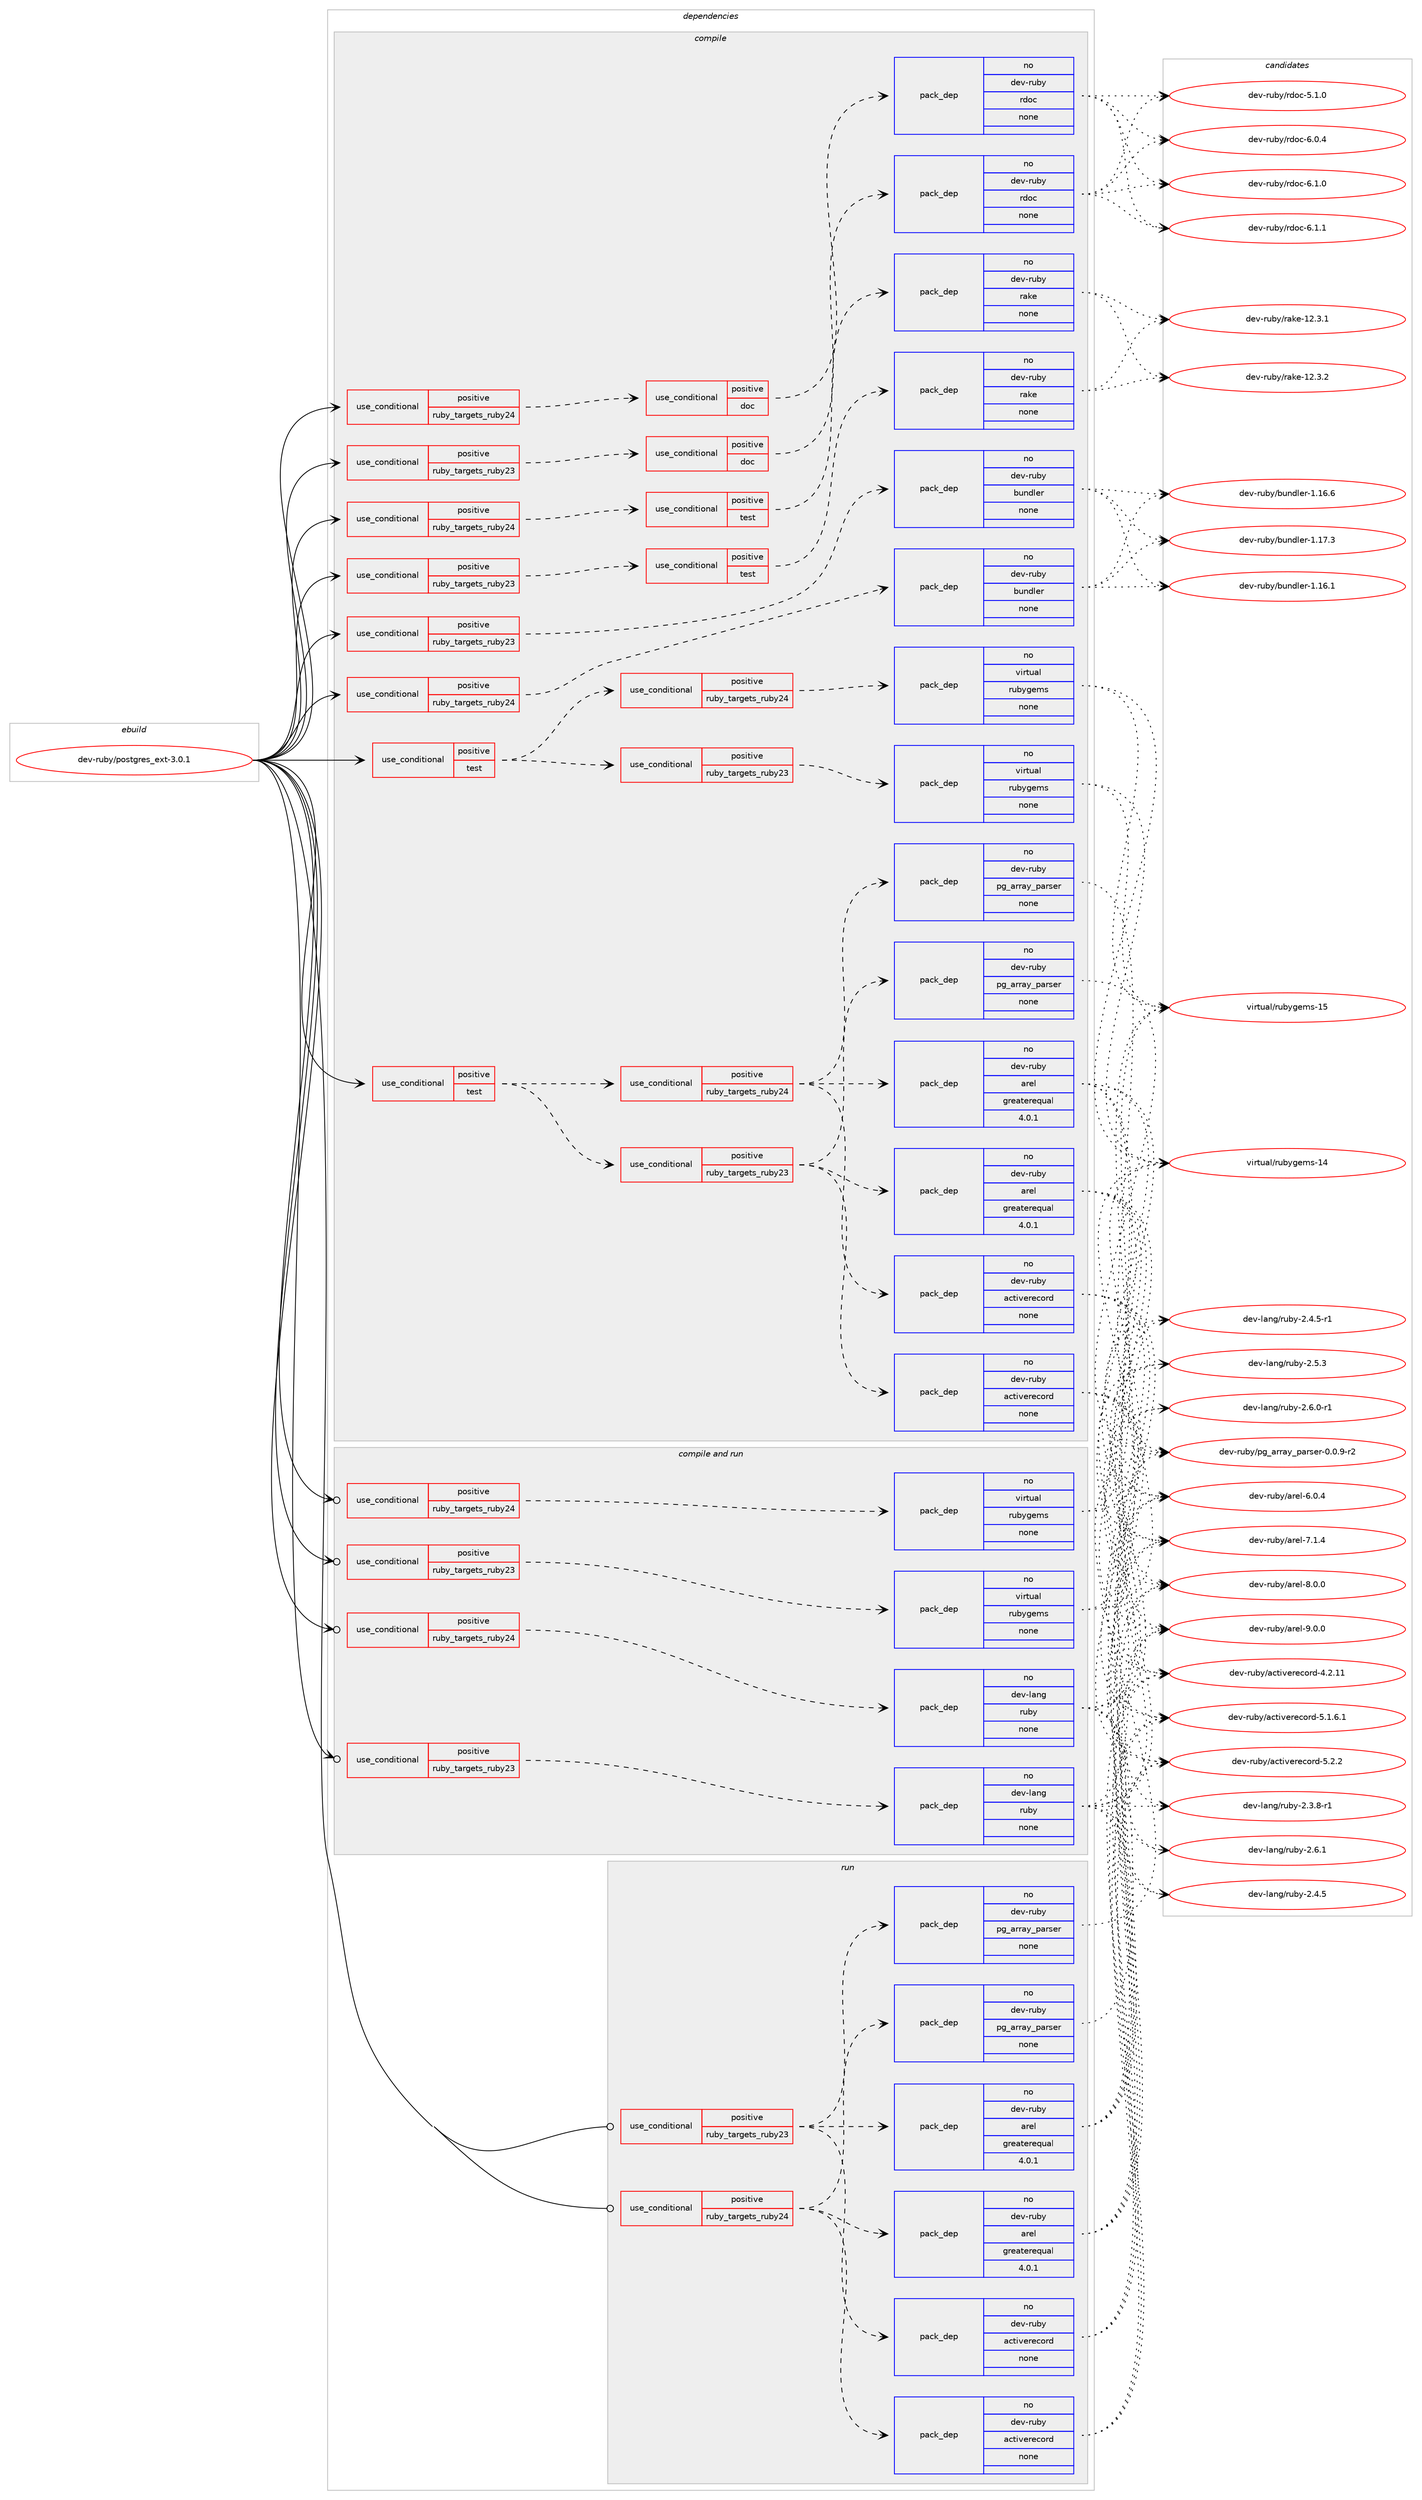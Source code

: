 digraph prolog {

# *************
# Graph options
# *************

newrank=true;
concentrate=true;
compound=true;
graph [rankdir=LR,fontname=Helvetica,fontsize=10,ranksep=1.5];#, ranksep=2.5, nodesep=0.2];
edge  [arrowhead=vee];
node  [fontname=Helvetica,fontsize=10];

# **********
# The ebuild
# **********

subgraph cluster_leftcol {
color=gray;
rank=same;
label=<<i>ebuild</i>>;
id [label="dev-ruby/postgres_ext-3.0.1", color=red, width=4, href="../dev-ruby/postgres_ext-3.0.1.svg"];
}

# ****************
# The dependencies
# ****************

subgraph cluster_midcol {
color=gray;
label=<<i>dependencies</i>>;
subgraph cluster_compile {
fillcolor="#eeeeee";
style=filled;
label=<<i>compile</i>>;
subgraph cond409620 {
dependency1511930 [label=<<TABLE BORDER="0" CELLBORDER="1" CELLSPACING="0" CELLPADDING="4"><TR><TD ROWSPAN="3" CELLPADDING="10">use_conditional</TD></TR><TR><TD>positive</TD></TR><TR><TD>ruby_targets_ruby23</TD></TR></TABLE>>, shape=none, color=red];
subgraph cond409621 {
dependency1511931 [label=<<TABLE BORDER="0" CELLBORDER="1" CELLSPACING="0" CELLPADDING="4"><TR><TD ROWSPAN="3" CELLPADDING="10">use_conditional</TD></TR><TR><TD>positive</TD></TR><TR><TD>doc</TD></TR></TABLE>>, shape=none, color=red];
subgraph pack1078804 {
dependency1511932 [label=<<TABLE BORDER="0" CELLBORDER="1" CELLSPACING="0" CELLPADDING="4" WIDTH="220"><TR><TD ROWSPAN="6" CELLPADDING="30">pack_dep</TD></TR><TR><TD WIDTH="110">no</TD></TR><TR><TD>dev-ruby</TD></TR><TR><TD>rdoc</TD></TR><TR><TD>none</TD></TR><TR><TD></TD></TR></TABLE>>, shape=none, color=blue];
}
dependency1511931:e -> dependency1511932:w [weight=20,style="dashed",arrowhead="vee"];
}
dependency1511930:e -> dependency1511931:w [weight=20,style="dashed",arrowhead="vee"];
}
id:e -> dependency1511930:w [weight=20,style="solid",arrowhead="vee"];
subgraph cond409622 {
dependency1511933 [label=<<TABLE BORDER="0" CELLBORDER="1" CELLSPACING="0" CELLPADDING="4"><TR><TD ROWSPAN="3" CELLPADDING="10">use_conditional</TD></TR><TR><TD>positive</TD></TR><TR><TD>ruby_targets_ruby23</TD></TR></TABLE>>, shape=none, color=red];
subgraph cond409623 {
dependency1511934 [label=<<TABLE BORDER="0" CELLBORDER="1" CELLSPACING="0" CELLPADDING="4"><TR><TD ROWSPAN="3" CELLPADDING="10">use_conditional</TD></TR><TR><TD>positive</TD></TR><TR><TD>test</TD></TR></TABLE>>, shape=none, color=red];
subgraph pack1078805 {
dependency1511935 [label=<<TABLE BORDER="0" CELLBORDER="1" CELLSPACING="0" CELLPADDING="4" WIDTH="220"><TR><TD ROWSPAN="6" CELLPADDING="30">pack_dep</TD></TR><TR><TD WIDTH="110">no</TD></TR><TR><TD>dev-ruby</TD></TR><TR><TD>rake</TD></TR><TR><TD>none</TD></TR><TR><TD></TD></TR></TABLE>>, shape=none, color=blue];
}
dependency1511934:e -> dependency1511935:w [weight=20,style="dashed",arrowhead="vee"];
}
dependency1511933:e -> dependency1511934:w [weight=20,style="dashed",arrowhead="vee"];
}
id:e -> dependency1511933:w [weight=20,style="solid",arrowhead="vee"];
subgraph cond409624 {
dependency1511936 [label=<<TABLE BORDER="0" CELLBORDER="1" CELLSPACING="0" CELLPADDING="4"><TR><TD ROWSPAN="3" CELLPADDING="10">use_conditional</TD></TR><TR><TD>positive</TD></TR><TR><TD>ruby_targets_ruby23</TD></TR></TABLE>>, shape=none, color=red];
subgraph pack1078806 {
dependency1511937 [label=<<TABLE BORDER="0" CELLBORDER="1" CELLSPACING="0" CELLPADDING="4" WIDTH="220"><TR><TD ROWSPAN="6" CELLPADDING="30">pack_dep</TD></TR><TR><TD WIDTH="110">no</TD></TR><TR><TD>dev-ruby</TD></TR><TR><TD>bundler</TD></TR><TR><TD>none</TD></TR><TR><TD></TD></TR></TABLE>>, shape=none, color=blue];
}
dependency1511936:e -> dependency1511937:w [weight=20,style="dashed",arrowhead="vee"];
}
id:e -> dependency1511936:w [weight=20,style="solid",arrowhead="vee"];
subgraph cond409625 {
dependency1511938 [label=<<TABLE BORDER="0" CELLBORDER="1" CELLSPACING="0" CELLPADDING="4"><TR><TD ROWSPAN="3" CELLPADDING="10">use_conditional</TD></TR><TR><TD>positive</TD></TR><TR><TD>ruby_targets_ruby24</TD></TR></TABLE>>, shape=none, color=red];
subgraph cond409626 {
dependency1511939 [label=<<TABLE BORDER="0" CELLBORDER="1" CELLSPACING="0" CELLPADDING="4"><TR><TD ROWSPAN="3" CELLPADDING="10">use_conditional</TD></TR><TR><TD>positive</TD></TR><TR><TD>doc</TD></TR></TABLE>>, shape=none, color=red];
subgraph pack1078807 {
dependency1511940 [label=<<TABLE BORDER="0" CELLBORDER="1" CELLSPACING="0" CELLPADDING="4" WIDTH="220"><TR><TD ROWSPAN="6" CELLPADDING="30">pack_dep</TD></TR><TR><TD WIDTH="110">no</TD></TR><TR><TD>dev-ruby</TD></TR><TR><TD>rdoc</TD></TR><TR><TD>none</TD></TR><TR><TD></TD></TR></TABLE>>, shape=none, color=blue];
}
dependency1511939:e -> dependency1511940:w [weight=20,style="dashed",arrowhead="vee"];
}
dependency1511938:e -> dependency1511939:w [weight=20,style="dashed",arrowhead="vee"];
}
id:e -> dependency1511938:w [weight=20,style="solid",arrowhead="vee"];
subgraph cond409627 {
dependency1511941 [label=<<TABLE BORDER="0" CELLBORDER="1" CELLSPACING="0" CELLPADDING="4"><TR><TD ROWSPAN="3" CELLPADDING="10">use_conditional</TD></TR><TR><TD>positive</TD></TR><TR><TD>ruby_targets_ruby24</TD></TR></TABLE>>, shape=none, color=red];
subgraph cond409628 {
dependency1511942 [label=<<TABLE BORDER="0" CELLBORDER="1" CELLSPACING="0" CELLPADDING="4"><TR><TD ROWSPAN="3" CELLPADDING="10">use_conditional</TD></TR><TR><TD>positive</TD></TR><TR><TD>test</TD></TR></TABLE>>, shape=none, color=red];
subgraph pack1078808 {
dependency1511943 [label=<<TABLE BORDER="0" CELLBORDER="1" CELLSPACING="0" CELLPADDING="4" WIDTH="220"><TR><TD ROWSPAN="6" CELLPADDING="30">pack_dep</TD></TR><TR><TD WIDTH="110">no</TD></TR><TR><TD>dev-ruby</TD></TR><TR><TD>rake</TD></TR><TR><TD>none</TD></TR><TR><TD></TD></TR></TABLE>>, shape=none, color=blue];
}
dependency1511942:e -> dependency1511943:w [weight=20,style="dashed",arrowhead="vee"];
}
dependency1511941:e -> dependency1511942:w [weight=20,style="dashed",arrowhead="vee"];
}
id:e -> dependency1511941:w [weight=20,style="solid",arrowhead="vee"];
subgraph cond409629 {
dependency1511944 [label=<<TABLE BORDER="0" CELLBORDER="1" CELLSPACING="0" CELLPADDING="4"><TR><TD ROWSPAN="3" CELLPADDING="10">use_conditional</TD></TR><TR><TD>positive</TD></TR><TR><TD>ruby_targets_ruby24</TD></TR></TABLE>>, shape=none, color=red];
subgraph pack1078809 {
dependency1511945 [label=<<TABLE BORDER="0" CELLBORDER="1" CELLSPACING="0" CELLPADDING="4" WIDTH="220"><TR><TD ROWSPAN="6" CELLPADDING="30">pack_dep</TD></TR><TR><TD WIDTH="110">no</TD></TR><TR><TD>dev-ruby</TD></TR><TR><TD>bundler</TD></TR><TR><TD>none</TD></TR><TR><TD></TD></TR></TABLE>>, shape=none, color=blue];
}
dependency1511944:e -> dependency1511945:w [weight=20,style="dashed",arrowhead="vee"];
}
id:e -> dependency1511944:w [weight=20,style="solid",arrowhead="vee"];
subgraph cond409630 {
dependency1511946 [label=<<TABLE BORDER="0" CELLBORDER="1" CELLSPACING="0" CELLPADDING="4"><TR><TD ROWSPAN="3" CELLPADDING="10">use_conditional</TD></TR><TR><TD>positive</TD></TR><TR><TD>test</TD></TR></TABLE>>, shape=none, color=red];
subgraph cond409631 {
dependency1511947 [label=<<TABLE BORDER="0" CELLBORDER="1" CELLSPACING="0" CELLPADDING="4"><TR><TD ROWSPAN="3" CELLPADDING="10">use_conditional</TD></TR><TR><TD>positive</TD></TR><TR><TD>ruby_targets_ruby23</TD></TR></TABLE>>, shape=none, color=red];
subgraph pack1078810 {
dependency1511948 [label=<<TABLE BORDER="0" CELLBORDER="1" CELLSPACING="0" CELLPADDING="4" WIDTH="220"><TR><TD ROWSPAN="6" CELLPADDING="30">pack_dep</TD></TR><TR><TD WIDTH="110">no</TD></TR><TR><TD>dev-ruby</TD></TR><TR><TD>activerecord</TD></TR><TR><TD>none</TD></TR><TR><TD></TD></TR></TABLE>>, shape=none, color=blue];
}
dependency1511947:e -> dependency1511948:w [weight=20,style="dashed",arrowhead="vee"];
subgraph pack1078811 {
dependency1511949 [label=<<TABLE BORDER="0" CELLBORDER="1" CELLSPACING="0" CELLPADDING="4" WIDTH="220"><TR><TD ROWSPAN="6" CELLPADDING="30">pack_dep</TD></TR><TR><TD WIDTH="110">no</TD></TR><TR><TD>dev-ruby</TD></TR><TR><TD>arel</TD></TR><TR><TD>greaterequal</TD></TR><TR><TD>4.0.1</TD></TR></TABLE>>, shape=none, color=blue];
}
dependency1511947:e -> dependency1511949:w [weight=20,style="dashed",arrowhead="vee"];
subgraph pack1078812 {
dependency1511950 [label=<<TABLE BORDER="0" CELLBORDER="1" CELLSPACING="0" CELLPADDING="4" WIDTH="220"><TR><TD ROWSPAN="6" CELLPADDING="30">pack_dep</TD></TR><TR><TD WIDTH="110">no</TD></TR><TR><TD>dev-ruby</TD></TR><TR><TD>pg_array_parser</TD></TR><TR><TD>none</TD></TR><TR><TD></TD></TR></TABLE>>, shape=none, color=blue];
}
dependency1511947:e -> dependency1511950:w [weight=20,style="dashed",arrowhead="vee"];
}
dependency1511946:e -> dependency1511947:w [weight=20,style="dashed",arrowhead="vee"];
subgraph cond409632 {
dependency1511951 [label=<<TABLE BORDER="0" CELLBORDER="1" CELLSPACING="0" CELLPADDING="4"><TR><TD ROWSPAN="3" CELLPADDING="10">use_conditional</TD></TR><TR><TD>positive</TD></TR><TR><TD>ruby_targets_ruby24</TD></TR></TABLE>>, shape=none, color=red];
subgraph pack1078813 {
dependency1511952 [label=<<TABLE BORDER="0" CELLBORDER="1" CELLSPACING="0" CELLPADDING="4" WIDTH="220"><TR><TD ROWSPAN="6" CELLPADDING="30">pack_dep</TD></TR><TR><TD WIDTH="110">no</TD></TR><TR><TD>dev-ruby</TD></TR><TR><TD>activerecord</TD></TR><TR><TD>none</TD></TR><TR><TD></TD></TR></TABLE>>, shape=none, color=blue];
}
dependency1511951:e -> dependency1511952:w [weight=20,style="dashed",arrowhead="vee"];
subgraph pack1078814 {
dependency1511953 [label=<<TABLE BORDER="0" CELLBORDER="1" CELLSPACING="0" CELLPADDING="4" WIDTH="220"><TR><TD ROWSPAN="6" CELLPADDING="30">pack_dep</TD></TR><TR><TD WIDTH="110">no</TD></TR><TR><TD>dev-ruby</TD></TR><TR><TD>arel</TD></TR><TR><TD>greaterequal</TD></TR><TR><TD>4.0.1</TD></TR></TABLE>>, shape=none, color=blue];
}
dependency1511951:e -> dependency1511953:w [weight=20,style="dashed",arrowhead="vee"];
subgraph pack1078815 {
dependency1511954 [label=<<TABLE BORDER="0" CELLBORDER="1" CELLSPACING="0" CELLPADDING="4" WIDTH="220"><TR><TD ROWSPAN="6" CELLPADDING="30">pack_dep</TD></TR><TR><TD WIDTH="110">no</TD></TR><TR><TD>dev-ruby</TD></TR><TR><TD>pg_array_parser</TD></TR><TR><TD>none</TD></TR><TR><TD></TD></TR></TABLE>>, shape=none, color=blue];
}
dependency1511951:e -> dependency1511954:w [weight=20,style="dashed",arrowhead="vee"];
}
dependency1511946:e -> dependency1511951:w [weight=20,style="dashed",arrowhead="vee"];
}
id:e -> dependency1511946:w [weight=20,style="solid",arrowhead="vee"];
subgraph cond409633 {
dependency1511955 [label=<<TABLE BORDER="0" CELLBORDER="1" CELLSPACING="0" CELLPADDING="4"><TR><TD ROWSPAN="3" CELLPADDING="10">use_conditional</TD></TR><TR><TD>positive</TD></TR><TR><TD>test</TD></TR></TABLE>>, shape=none, color=red];
subgraph cond409634 {
dependency1511956 [label=<<TABLE BORDER="0" CELLBORDER="1" CELLSPACING="0" CELLPADDING="4"><TR><TD ROWSPAN="3" CELLPADDING="10">use_conditional</TD></TR><TR><TD>positive</TD></TR><TR><TD>ruby_targets_ruby23</TD></TR></TABLE>>, shape=none, color=red];
subgraph pack1078816 {
dependency1511957 [label=<<TABLE BORDER="0" CELLBORDER="1" CELLSPACING="0" CELLPADDING="4" WIDTH="220"><TR><TD ROWSPAN="6" CELLPADDING="30">pack_dep</TD></TR><TR><TD WIDTH="110">no</TD></TR><TR><TD>virtual</TD></TR><TR><TD>rubygems</TD></TR><TR><TD>none</TD></TR><TR><TD></TD></TR></TABLE>>, shape=none, color=blue];
}
dependency1511956:e -> dependency1511957:w [weight=20,style="dashed",arrowhead="vee"];
}
dependency1511955:e -> dependency1511956:w [weight=20,style="dashed",arrowhead="vee"];
subgraph cond409635 {
dependency1511958 [label=<<TABLE BORDER="0" CELLBORDER="1" CELLSPACING="0" CELLPADDING="4"><TR><TD ROWSPAN="3" CELLPADDING="10">use_conditional</TD></TR><TR><TD>positive</TD></TR><TR><TD>ruby_targets_ruby24</TD></TR></TABLE>>, shape=none, color=red];
subgraph pack1078817 {
dependency1511959 [label=<<TABLE BORDER="0" CELLBORDER="1" CELLSPACING="0" CELLPADDING="4" WIDTH="220"><TR><TD ROWSPAN="6" CELLPADDING="30">pack_dep</TD></TR><TR><TD WIDTH="110">no</TD></TR><TR><TD>virtual</TD></TR><TR><TD>rubygems</TD></TR><TR><TD>none</TD></TR><TR><TD></TD></TR></TABLE>>, shape=none, color=blue];
}
dependency1511958:e -> dependency1511959:w [weight=20,style="dashed",arrowhead="vee"];
}
dependency1511955:e -> dependency1511958:w [weight=20,style="dashed",arrowhead="vee"];
}
id:e -> dependency1511955:w [weight=20,style="solid",arrowhead="vee"];
}
subgraph cluster_compileandrun {
fillcolor="#eeeeee";
style=filled;
label=<<i>compile and run</i>>;
subgraph cond409636 {
dependency1511960 [label=<<TABLE BORDER="0" CELLBORDER="1" CELLSPACING="0" CELLPADDING="4"><TR><TD ROWSPAN="3" CELLPADDING="10">use_conditional</TD></TR><TR><TD>positive</TD></TR><TR><TD>ruby_targets_ruby23</TD></TR></TABLE>>, shape=none, color=red];
subgraph pack1078818 {
dependency1511961 [label=<<TABLE BORDER="0" CELLBORDER="1" CELLSPACING="0" CELLPADDING="4" WIDTH="220"><TR><TD ROWSPAN="6" CELLPADDING="30">pack_dep</TD></TR><TR><TD WIDTH="110">no</TD></TR><TR><TD>dev-lang</TD></TR><TR><TD>ruby</TD></TR><TR><TD>none</TD></TR><TR><TD></TD></TR></TABLE>>, shape=none, color=blue];
}
dependency1511960:e -> dependency1511961:w [weight=20,style="dashed",arrowhead="vee"];
}
id:e -> dependency1511960:w [weight=20,style="solid",arrowhead="odotvee"];
subgraph cond409637 {
dependency1511962 [label=<<TABLE BORDER="0" CELLBORDER="1" CELLSPACING="0" CELLPADDING="4"><TR><TD ROWSPAN="3" CELLPADDING="10">use_conditional</TD></TR><TR><TD>positive</TD></TR><TR><TD>ruby_targets_ruby23</TD></TR></TABLE>>, shape=none, color=red];
subgraph pack1078819 {
dependency1511963 [label=<<TABLE BORDER="0" CELLBORDER="1" CELLSPACING="0" CELLPADDING="4" WIDTH="220"><TR><TD ROWSPAN="6" CELLPADDING="30">pack_dep</TD></TR><TR><TD WIDTH="110">no</TD></TR><TR><TD>virtual</TD></TR><TR><TD>rubygems</TD></TR><TR><TD>none</TD></TR><TR><TD></TD></TR></TABLE>>, shape=none, color=blue];
}
dependency1511962:e -> dependency1511963:w [weight=20,style="dashed",arrowhead="vee"];
}
id:e -> dependency1511962:w [weight=20,style="solid",arrowhead="odotvee"];
subgraph cond409638 {
dependency1511964 [label=<<TABLE BORDER="0" CELLBORDER="1" CELLSPACING="0" CELLPADDING="4"><TR><TD ROWSPAN="3" CELLPADDING="10">use_conditional</TD></TR><TR><TD>positive</TD></TR><TR><TD>ruby_targets_ruby24</TD></TR></TABLE>>, shape=none, color=red];
subgraph pack1078820 {
dependency1511965 [label=<<TABLE BORDER="0" CELLBORDER="1" CELLSPACING="0" CELLPADDING="4" WIDTH="220"><TR><TD ROWSPAN="6" CELLPADDING="30">pack_dep</TD></TR><TR><TD WIDTH="110">no</TD></TR><TR><TD>dev-lang</TD></TR><TR><TD>ruby</TD></TR><TR><TD>none</TD></TR><TR><TD></TD></TR></TABLE>>, shape=none, color=blue];
}
dependency1511964:e -> dependency1511965:w [weight=20,style="dashed",arrowhead="vee"];
}
id:e -> dependency1511964:w [weight=20,style="solid",arrowhead="odotvee"];
subgraph cond409639 {
dependency1511966 [label=<<TABLE BORDER="0" CELLBORDER="1" CELLSPACING="0" CELLPADDING="4"><TR><TD ROWSPAN="3" CELLPADDING="10">use_conditional</TD></TR><TR><TD>positive</TD></TR><TR><TD>ruby_targets_ruby24</TD></TR></TABLE>>, shape=none, color=red];
subgraph pack1078821 {
dependency1511967 [label=<<TABLE BORDER="0" CELLBORDER="1" CELLSPACING="0" CELLPADDING="4" WIDTH="220"><TR><TD ROWSPAN="6" CELLPADDING="30">pack_dep</TD></TR><TR><TD WIDTH="110">no</TD></TR><TR><TD>virtual</TD></TR><TR><TD>rubygems</TD></TR><TR><TD>none</TD></TR><TR><TD></TD></TR></TABLE>>, shape=none, color=blue];
}
dependency1511966:e -> dependency1511967:w [weight=20,style="dashed",arrowhead="vee"];
}
id:e -> dependency1511966:w [weight=20,style="solid",arrowhead="odotvee"];
}
subgraph cluster_run {
fillcolor="#eeeeee";
style=filled;
label=<<i>run</i>>;
subgraph cond409640 {
dependency1511968 [label=<<TABLE BORDER="0" CELLBORDER="1" CELLSPACING="0" CELLPADDING="4"><TR><TD ROWSPAN="3" CELLPADDING="10">use_conditional</TD></TR><TR><TD>positive</TD></TR><TR><TD>ruby_targets_ruby23</TD></TR></TABLE>>, shape=none, color=red];
subgraph pack1078822 {
dependency1511969 [label=<<TABLE BORDER="0" CELLBORDER="1" CELLSPACING="0" CELLPADDING="4" WIDTH="220"><TR><TD ROWSPAN="6" CELLPADDING="30">pack_dep</TD></TR><TR><TD WIDTH="110">no</TD></TR><TR><TD>dev-ruby</TD></TR><TR><TD>activerecord</TD></TR><TR><TD>none</TD></TR><TR><TD></TD></TR></TABLE>>, shape=none, color=blue];
}
dependency1511968:e -> dependency1511969:w [weight=20,style="dashed",arrowhead="vee"];
subgraph pack1078823 {
dependency1511970 [label=<<TABLE BORDER="0" CELLBORDER="1" CELLSPACING="0" CELLPADDING="4" WIDTH="220"><TR><TD ROWSPAN="6" CELLPADDING="30">pack_dep</TD></TR><TR><TD WIDTH="110">no</TD></TR><TR><TD>dev-ruby</TD></TR><TR><TD>arel</TD></TR><TR><TD>greaterequal</TD></TR><TR><TD>4.0.1</TD></TR></TABLE>>, shape=none, color=blue];
}
dependency1511968:e -> dependency1511970:w [weight=20,style="dashed",arrowhead="vee"];
subgraph pack1078824 {
dependency1511971 [label=<<TABLE BORDER="0" CELLBORDER="1" CELLSPACING="0" CELLPADDING="4" WIDTH="220"><TR><TD ROWSPAN="6" CELLPADDING="30">pack_dep</TD></TR><TR><TD WIDTH="110">no</TD></TR><TR><TD>dev-ruby</TD></TR><TR><TD>pg_array_parser</TD></TR><TR><TD>none</TD></TR><TR><TD></TD></TR></TABLE>>, shape=none, color=blue];
}
dependency1511968:e -> dependency1511971:w [weight=20,style="dashed",arrowhead="vee"];
}
id:e -> dependency1511968:w [weight=20,style="solid",arrowhead="odot"];
subgraph cond409641 {
dependency1511972 [label=<<TABLE BORDER="0" CELLBORDER="1" CELLSPACING="0" CELLPADDING="4"><TR><TD ROWSPAN="3" CELLPADDING="10">use_conditional</TD></TR><TR><TD>positive</TD></TR><TR><TD>ruby_targets_ruby24</TD></TR></TABLE>>, shape=none, color=red];
subgraph pack1078825 {
dependency1511973 [label=<<TABLE BORDER="0" CELLBORDER="1" CELLSPACING="0" CELLPADDING="4" WIDTH="220"><TR><TD ROWSPAN="6" CELLPADDING="30">pack_dep</TD></TR><TR><TD WIDTH="110">no</TD></TR><TR><TD>dev-ruby</TD></TR><TR><TD>activerecord</TD></TR><TR><TD>none</TD></TR><TR><TD></TD></TR></TABLE>>, shape=none, color=blue];
}
dependency1511972:e -> dependency1511973:w [weight=20,style="dashed",arrowhead="vee"];
subgraph pack1078826 {
dependency1511974 [label=<<TABLE BORDER="0" CELLBORDER="1" CELLSPACING="0" CELLPADDING="4" WIDTH="220"><TR><TD ROWSPAN="6" CELLPADDING="30">pack_dep</TD></TR><TR><TD WIDTH="110">no</TD></TR><TR><TD>dev-ruby</TD></TR><TR><TD>arel</TD></TR><TR><TD>greaterequal</TD></TR><TR><TD>4.0.1</TD></TR></TABLE>>, shape=none, color=blue];
}
dependency1511972:e -> dependency1511974:w [weight=20,style="dashed",arrowhead="vee"];
subgraph pack1078827 {
dependency1511975 [label=<<TABLE BORDER="0" CELLBORDER="1" CELLSPACING="0" CELLPADDING="4" WIDTH="220"><TR><TD ROWSPAN="6" CELLPADDING="30">pack_dep</TD></TR><TR><TD WIDTH="110">no</TD></TR><TR><TD>dev-ruby</TD></TR><TR><TD>pg_array_parser</TD></TR><TR><TD>none</TD></TR><TR><TD></TD></TR></TABLE>>, shape=none, color=blue];
}
dependency1511972:e -> dependency1511975:w [weight=20,style="dashed",arrowhead="vee"];
}
id:e -> dependency1511972:w [weight=20,style="solid",arrowhead="odot"];
}
}

# **************
# The candidates
# **************

subgraph cluster_choices {
rank=same;
color=gray;
label=<<i>candidates</i>>;

subgraph choice1078804 {
color=black;
nodesep=1;
choice10010111845114117981214711410011199455346494648 [label="dev-ruby/rdoc-5.1.0", color=red, width=4,href="../dev-ruby/rdoc-5.1.0.svg"];
choice10010111845114117981214711410011199455446484652 [label="dev-ruby/rdoc-6.0.4", color=red, width=4,href="../dev-ruby/rdoc-6.0.4.svg"];
choice10010111845114117981214711410011199455446494648 [label="dev-ruby/rdoc-6.1.0", color=red, width=4,href="../dev-ruby/rdoc-6.1.0.svg"];
choice10010111845114117981214711410011199455446494649 [label="dev-ruby/rdoc-6.1.1", color=red, width=4,href="../dev-ruby/rdoc-6.1.1.svg"];
dependency1511932:e -> choice10010111845114117981214711410011199455346494648:w [style=dotted,weight="100"];
dependency1511932:e -> choice10010111845114117981214711410011199455446484652:w [style=dotted,weight="100"];
dependency1511932:e -> choice10010111845114117981214711410011199455446494648:w [style=dotted,weight="100"];
dependency1511932:e -> choice10010111845114117981214711410011199455446494649:w [style=dotted,weight="100"];
}
subgraph choice1078805 {
color=black;
nodesep=1;
choice1001011184511411798121471149710710145495046514649 [label="dev-ruby/rake-12.3.1", color=red, width=4,href="../dev-ruby/rake-12.3.1.svg"];
choice1001011184511411798121471149710710145495046514650 [label="dev-ruby/rake-12.3.2", color=red, width=4,href="../dev-ruby/rake-12.3.2.svg"];
dependency1511935:e -> choice1001011184511411798121471149710710145495046514649:w [style=dotted,weight="100"];
dependency1511935:e -> choice1001011184511411798121471149710710145495046514650:w [style=dotted,weight="100"];
}
subgraph choice1078806 {
color=black;
nodesep=1;
choice1001011184511411798121479811711010010810111445494649544649 [label="dev-ruby/bundler-1.16.1", color=red, width=4,href="../dev-ruby/bundler-1.16.1.svg"];
choice1001011184511411798121479811711010010810111445494649544654 [label="dev-ruby/bundler-1.16.6", color=red, width=4,href="../dev-ruby/bundler-1.16.6.svg"];
choice1001011184511411798121479811711010010810111445494649554651 [label="dev-ruby/bundler-1.17.3", color=red, width=4,href="../dev-ruby/bundler-1.17.3.svg"];
dependency1511937:e -> choice1001011184511411798121479811711010010810111445494649544649:w [style=dotted,weight="100"];
dependency1511937:e -> choice1001011184511411798121479811711010010810111445494649544654:w [style=dotted,weight="100"];
dependency1511937:e -> choice1001011184511411798121479811711010010810111445494649554651:w [style=dotted,weight="100"];
}
subgraph choice1078807 {
color=black;
nodesep=1;
choice10010111845114117981214711410011199455346494648 [label="dev-ruby/rdoc-5.1.0", color=red, width=4,href="../dev-ruby/rdoc-5.1.0.svg"];
choice10010111845114117981214711410011199455446484652 [label="dev-ruby/rdoc-6.0.4", color=red, width=4,href="../dev-ruby/rdoc-6.0.4.svg"];
choice10010111845114117981214711410011199455446494648 [label="dev-ruby/rdoc-6.1.0", color=red, width=4,href="../dev-ruby/rdoc-6.1.0.svg"];
choice10010111845114117981214711410011199455446494649 [label="dev-ruby/rdoc-6.1.1", color=red, width=4,href="../dev-ruby/rdoc-6.1.1.svg"];
dependency1511940:e -> choice10010111845114117981214711410011199455346494648:w [style=dotted,weight="100"];
dependency1511940:e -> choice10010111845114117981214711410011199455446484652:w [style=dotted,weight="100"];
dependency1511940:e -> choice10010111845114117981214711410011199455446494648:w [style=dotted,weight="100"];
dependency1511940:e -> choice10010111845114117981214711410011199455446494649:w [style=dotted,weight="100"];
}
subgraph choice1078808 {
color=black;
nodesep=1;
choice1001011184511411798121471149710710145495046514649 [label="dev-ruby/rake-12.3.1", color=red, width=4,href="../dev-ruby/rake-12.3.1.svg"];
choice1001011184511411798121471149710710145495046514650 [label="dev-ruby/rake-12.3.2", color=red, width=4,href="../dev-ruby/rake-12.3.2.svg"];
dependency1511943:e -> choice1001011184511411798121471149710710145495046514649:w [style=dotted,weight="100"];
dependency1511943:e -> choice1001011184511411798121471149710710145495046514650:w [style=dotted,weight="100"];
}
subgraph choice1078809 {
color=black;
nodesep=1;
choice1001011184511411798121479811711010010810111445494649544649 [label="dev-ruby/bundler-1.16.1", color=red, width=4,href="../dev-ruby/bundler-1.16.1.svg"];
choice1001011184511411798121479811711010010810111445494649544654 [label="dev-ruby/bundler-1.16.6", color=red, width=4,href="../dev-ruby/bundler-1.16.6.svg"];
choice1001011184511411798121479811711010010810111445494649554651 [label="dev-ruby/bundler-1.17.3", color=red, width=4,href="../dev-ruby/bundler-1.17.3.svg"];
dependency1511945:e -> choice1001011184511411798121479811711010010810111445494649544649:w [style=dotted,weight="100"];
dependency1511945:e -> choice1001011184511411798121479811711010010810111445494649544654:w [style=dotted,weight="100"];
dependency1511945:e -> choice1001011184511411798121479811711010010810111445494649554651:w [style=dotted,weight="100"];
}
subgraph choice1078810 {
color=black;
nodesep=1;
choice10010111845114117981214797991161051181011141019911111410045524650464949 [label="dev-ruby/activerecord-4.2.11", color=red, width=4,href="../dev-ruby/activerecord-4.2.11.svg"];
choice1001011184511411798121479799116105118101114101991111141004553464946544649 [label="dev-ruby/activerecord-5.1.6.1", color=red, width=4,href="../dev-ruby/activerecord-5.1.6.1.svg"];
choice100101118451141179812147979911610511810111410199111114100455346504650 [label="dev-ruby/activerecord-5.2.2", color=red, width=4,href="../dev-ruby/activerecord-5.2.2.svg"];
dependency1511948:e -> choice10010111845114117981214797991161051181011141019911111410045524650464949:w [style=dotted,weight="100"];
dependency1511948:e -> choice1001011184511411798121479799116105118101114101991111141004553464946544649:w [style=dotted,weight="100"];
dependency1511948:e -> choice100101118451141179812147979911610511810111410199111114100455346504650:w [style=dotted,weight="100"];
}
subgraph choice1078811 {
color=black;
nodesep=1;
choice10010111845114117981214797114101108455446484652 [label="dev-ruby/arel-6.0.4", color=red, width=4,href="../dev-ruby/arel-6.0.4.svg"];
choice10010111845114117981214797114101108455546494652 [label="dev-ruby/arel-7.1.4", color=red, width=4,href="../dev-ruby/arel-7.1.4.svg"];
choice10010111845114117981214797114101108455646484648 [label="dev-ruby/arel-8.0.0", color=red, width=4,href="../dev-ruby/arel-8.0.0.svg"];
choice10010111845114117981214797114101108455746484648 [label="dev-ruby/arel-9.0.0", color=red, width=4,href="../dev-ruby/arel-9.0.0.svg"];
dependency1511949:e -> choice10010111845114117981214797114101108455446484652:w [style=dotted,weight="100"];
dependency1511949:e -> choice10010111845114117981214797114101108455546494652:w [style=dotted,weight="100"];
dependency1511949:e -> choice10010111845114117981214797114101108455646484648:w [style=dotted,weight="100"];
dependency1511949:e -> choice10010111845114117981214797114101108455746484648:w [style=dotted,weight="100"];
}
subgraph choice1078812 {
color=black;
nodesep=1;
choice10010111845114117981214711210395971141149712195112971141151011144548464846574511450 [label="dev-ruby/pg_array_parser-0.0.9-r2", color=red, width=4,href="../dev-ruby/pg_array_parser-0.0.9-r2.svg"];
dependency1511950:e -> choice10010111845114117981214711210395971141149712195112971141151011144548464846574511450:w [style=dotted,weight="100"];
}
subgraph choice1078813 {
color=black;
nodesep=1;
choice10010111845114117981214797991161051181011141019911111410045524650464949 [label="dev-ruby/activerecord-4.2.11", color=red, width=4,href="../dev-ruby/activerecord-4.2.11.svg"];
choice1001011184511411798121479799116105118101114101991111141004553464946544649 [label="dev-ruby/activerecord-5.1.6.1", color=red, width=4,href="../dev-ruby/activerecord-5.1.6.1.svg"];
choice100101118451141179812147979911610511810111410199111114100455346504650 [label="dev-ruby/activerecord-5.2.2", color=red, width=4,href="../dev-ruby/activerecord-5.2.2.svg"];
dependency1511952:e -> choice10010111845114117981214797991161051181011141019911111410045524650464949:w [style=dotted,weight="100"];
dependency1511952:e -> choice1001011184511411798121479799116105118101114101991111141004553464946544649:w [style=dotted,weight="100"];
dependency1511952:e -> choice100101118451141179812147979911610511810111410199111114100455346504650:w [style=dotted,weight="100"];
}
subgraph choice1078814 {
color=black;
nodesep=1;
choice10010111845114117981214797114101108455446484652 [label="dev-ruby/arel-6.0.4", color=red, width=4,href="../dev-ruby/arel-6.0.4.svg"];
choice10010111845114117981214797114101108455546494652 [label="dev-ruby/arel-7.1.4", color=red, width=4,href="../dev-ruby/arel-7.1.4.svg"];
choice10010111845114117981214797114101108455646484648 [label="dev-ruby/arel-8.0.0", color=red, width=4,href="../dev-ruby/arel-8.0.0.svg"];
choice10010111845114117981214797114101108455746484648 [label="dev-ruby/arel-9.0.0", color=red, width=4,href="../dev-ruby/arel-9.0.0.svg"];
dependency1511953:e -> choice10010111845114117981214797114101108455446484652:w [style=dotted,weight="100"];
dependency1511953:e -> choice10010111845114117981214797114101108455546494652:w [style=dotted,weight="100"];
dependency1511953:e -> choice10010111845114117981214797114101108455646484648:w [style=dotted,weight="100"];
dependency1511953:e -> choice10010111845114117981214797114101108455746484648:w [style=dotted,weight="100"];
}
subgraph choice1078815 {
color=black;
nodesep=1;
choice10010111845114117981214711210395971141149712195112971141151011144548464846574511450 [label="dev-ruby/pg_array_parser-0.0.9-r2", color=red, width=4,href="../dev-ruby/pg_array_parser-0.0.9-r2.svg"];
dependency1511954:e -> choice10010111845114117981214711210395971141149712195112971141151011144548464846574511450:w [style=dotted,weight="100"];
}
subgraph choice1078816 {
color=black;
nodesep=1;
choice118105114116117971084711411798121103101109115454952 [label="virtual/rubygems-14", color=red, width=4,href="../virtual/rubygems-14.svg"];
choice118105114116117971084711411798121103101109115454953 [label="virtual/rubygems-15", color=red, width=4,href="../virtual/rubygems-15.svg"];
dependency1511957:e -> choice118105114116117971084711411798121103101109115454952:w [style=dotted,weight="100"];
dependency1511957:e -> choice118105114116117971084711411798121103101109115454953:w [style=dotted,weight="100"];
}
subgraph choice1078817 {
color=black;
nodesep=1;
choice118105114116117971084711411798121103101109115454952 [label="virtual/rubygems-14", color=red, width=4,href="../virtual/rubygems-14.svg"];
choice118105114116117971084711411798121103101109115454953 [label="virtual/rubygems-15", color=red, width=4,href="../virtual/rubygems-15.svg"];
dependency1511959:e -> choice118105114116117971084711411798121103101109115454952:w [style=dotted,weight="100"];
dependency1511959:e -> choice118105114116117971084711411798121103101109115454953:w [style=dotted,weight="100"];
}
subgraph choice1078818 {
color=black;
nodesep=1;
choice100101118451089711010347114117981214550465146564511449 [label="dev-lang/ruby-2.3.8-r1", color=red, width=4,href="../dev-lang/ruby-2.3.8-r1.svg"];
choice10010111845108971101034711411798121455046524653 [label="dev-lang/ruby-2.4.5", color=red, width=4,href="../dev-lang/ruby-2.4.5.svg"];
choice100101118451089711010347114117981214550465246534511449 [label="dev-lang/ruby-2.4.5-r1", color=red, width=4,href="../dev-lang/ruby-2.4.5-r1.svg"];
choice10010111845108971101034711411798121455046534651 [label="dev-lang/ruby-2.5.3", color=red, width=4,href="../dev-lang/ruby-2.5.3.svg"];
choice100101118451089711010347114117981214550465446484511449 [label="dev-lang/ruby-2.6.0-r1", color=red, width=4,href="../dev-lang/ruby-2.6.0-r1.svg"];
choice10010111845108971101034711411798121455046544649 [label="dev-lang/ruby-2.6.1", color=red, width=4,href="../dev-lang/ruby-2.6.1.svg"];
dependency1511961:e -> choice100101118451089711010347114117981214550465146564511449:w [style=dotted,weight="100"];
dependency1511961:e -> choice10010111845108971101034711411798121455046524653:w [style=dotted,weight="100"];
dependency1511961:e -> choice100101118451089711010347114117981214550465246534511449:w [style=dotted,weight="100"];
dependency1511961:e -> choice10010111845108971101034711411798121455046534651:w [style=dotted,weight="100"];
dependency1511961:e -> choice100101118451089711010347114117981214550465446484511449:w [style=dotted,weight="100"];
dependency1511961:e -> choice10010111845108971101034711411798121455046544649:w [style=dotted,weight="100"];
}
subgraph choice1078819 {
color=black;
nodesep=1;
choice118105114116117971084711411798121103101109115454952 [label="virtual/rubygems-14", color=red, width=4,href="../virtual/rubygems-14.svg"];
choice118105114116117971084711411798121103101109115454953 [label="virtual/rubygems-15", color=red, width=4,href="../virtual/rubygems-15.svg"];
dependency1511963:e -> choice118105114116117971084711411798121103101109115454952:w [style=dotted,weight="100"];
dependency1511963:e -> choice118105114116117971084711411798121103101109115454953:w [style=dotted,weight="100"];
}
subgraph choice1078820 {
color=black;
nodesep=1;
choice100101118451089711010347114117981214550465146564511449 [label="dev-lang/ruby-2.3.8-r1", color=red, width=4,href="../dev-lang/ruby-2.3.8-r1.svg"];
choice10010111845108971101034711411798121455046524653 [label="dev-lang/ruby-2.4.5", color=red, width=4,href="../dev-lang/ruby-2.4.5.svg"];
choice100101118451089711010347114117981214550465246534511449 [label="dev-lang/ruby-2.4.5-r1", color=red, width=4,href="../dev-lang/ruby-2.4.5-r1.svg"];
choice10010111845108971101034711411798121455046534651 [label="dev-lang/ruby-2.5.3", color=red, width=4,href="../dev-lang/ruby-2.5.3.svg"];
choice100101118451089711010347114117981214550465446484511449 [label="dev-lang/ruby-2.6.0-r1", color=red, width=4,href="../dev-lang/ruby-2.6.0-r1.svg"];
choice10010111845108971101034711411798121455046544649 [label="dev-lang/ruby-2.6.1", color=red, width=4,href="../dev-lang/ruby-2.6.1.svg"];
dependency1511965:e -> choice100101118451089711010347114117981214550465146564511449:w [style=dotted,weight="100"];
dependency1511965:e -> choice10010111845108971101034711411798121455046524653:w [style=dotted,weight="100"];
dependency1511965:e -> choice100101118451089711010347114117981214550465246534511449:w [style=dotted,weight="100"];
dependency1511965:e -> choice10010111845108971101034711411798121455046534651:w [style=dotted,weight="100"];
dependency1511965:e -> choice100101118451089711010347114117981214550465446484511449:w [style=dotted,weight="100"];
dependency1511965:e -> choice10010111845108971101034711411798121455046544649:w [style=dotted,weight="100"];
}
subgraph choice1078821 {
color=black;
nodesep=1;
choice118105114116117971084711411798121103101109115454952 [label="virtual/rubygems-14", color=red, width=4,href="../virtual/rubygems-14.svg"];
choice118105114116117971084711411798121103101109115454953 [label="virtual/rubygems-15", color=red, width=4,href="../virtual/rubygems-15.svg"];
dependency1511967:e -> choice118105114116117971084711411798121103101109115454952:w [style=dotted,weight="100"];
dependency1511967:e -> choice118105114116117971084711411798121103101109115454953:w [style=dotted,weight="100"];
}
subgraph choice1078822 {
color=black;
nodesep=1;
choice10010111845114117981214797991161051181011141019911111410045524650464949 [label="dev-ruby/activerecord-4.2.11", color=red, width=4,href="../dev-ruby/activerecord-4.2.11.svg"];
choice1001011184511411798121479799116105118101114101991111141004553464946544649 [label="dev-ruby/activerecord-5.1.6.1", color=red, width=4,href="../dev-ruby/activerecord-5.1.6.1.svg"];
choice100101118451141179812147979911610511810111410199111114100455346504650 [label="dev-ruby/activerecord-5.2.2", color=red, width=4,href="../dev-ruby/activerecord-5.2.2.svg"];
dependency1511969:e -> choice10010111845114117981214797991161051181011141019911111410045524650464949:w [style=dotted,weight="100"];
dependency1511969:e -> choice1001011184511411798121479799116105118101114101991111141004553464946544649:w [style=dotted,weight="100"];
dependency1511969:e -> choice100101118451141179812147979911610511810111410199111114100455346504650:w [style=dotted,weight="100"];
}
subgraph choice1078823 {
color=black;
nodesep=1;
choice10010111845114117981214797114101108455446484652 [label="dev-ruby/arel-6.0.4", color=red, width=4,href="../dev-ruby/arel-6.0.4.svg"];
choice10010111845114117981214797114101108455546494652 [label="dev-ruby/arel-7.1.4", color=red, width=4,href="../dev-ruby/arel-7.1.4.svg"];
choice10010111845114117981214797114101108455646484648 [label="dev-ruby/arel-8.0.0", color=red, width=4,href="../dev-ruby/arel-8.0.0.svg"];
choice10010111845114117981214797114101108455746484648 [label="dev-ruby/arel-9.0.0", color=red, width=4,href="../dev-ruby/arel-9.0.0.svg"];
dependency1511970:e -> choice10010111845114117981214797114101108455446484652:w [style=dotted,weight="100"];
dependency1511970:e -> choice10010111845114117981214797114101108455546494652:w [style=dotted,weight="100"];
dependency1511970:e -> choice10010111845114117981214797114101108455646484648:w [style=dotted,weight="100"];
dependency1511970:e -> choice10010111845114117981214797114101108455746484648:w [style=dotted,weight="100"];
}
subgraph choice1078824 {
color=black;
nodesep=1;
choice10010111845114117981214711210395971141149712195112971141151011144548464846574511450 [label="dev-ruby/pg_array_parser-0.0.9-r2", color=red, width=4,href="../dev-ruby/pg_array_parser-0.0.9-r2.svg"];
dependency1511971:e -> choice10010111845114117981214711210395971141149712195112971141151011144548464846574511450:w [style=dotted,weight="100"];
}
subgraph choice1078825 {
color=black;
nodesep=1;
choice10010111845114117981214797991161051181011141019911111410045524650464949 [label="dev-ruby/activerecord-4.2.11", color=red, width=4,href="../dev-ruby/activerecord-4.2.11.svg"];
choice1001011184511411798121479799116105118101114101991111141004553464946544649 [label="dev-ruby/activerecord-5.1.6.1", color=red, width=4,href="../dev-ruby/activerecord-5.1.6.1.svg"];
choice100101118451141179812147979911610511810111410199111114100455346504650 [label="dev-ruby/activerecord-5.2.2", color=red, width=4,href="../dev-ruby/activerecord-5.2.2.svg"];
dependency1511973:e -> choice10010111845114117981214797991161051181011141019911111410045524650464949:w [style=dotted,weight="100"];
dependency1511973:e -> choice1001011184511411798121479799116105118101114101991111141004553464946544649:w [style=dotted,weight="100"];
dependency1511973:e -> choice100101118451141179812147979911610511810111410199111114100455346504650:w [style=dotted,weight="100"];
}
subgraph choice1078826 {
color=black;
nodesep=1;
choice10010111845114117981214797114101108455446484652 [label="dev-ruby/arel-6.0.4", color=red, width=4,href="../dev-ruby/arel-6.0.4.svg"];
choice10010111845114117981214797114101108455546494652 [label="dev-ruby/arel-7.1.4", color=red, width=4,href="../dev-ruby/arel-7.1.4.svg"];
choice10010111845114117981214797114101108455646484648 [label="dev-ruby/arel-8.0.0", color=red, width=4,href="../dev-ruby/arel-8.0.0.svg"];
choice10010111845114117981214797114101108455746484648 [label="dev-ruby/arel-9.0.0", color=red, width=4,href="../dev-ruby/arel-9.0.0.svg"];
dependency1511974:e -> choice10010111845114117981214797114101108455446484652:w [style=dotted,weight="100"];
dependency1511974:e -> choice10010111845114117981214797114101108455546494652:w [style=dotted,weight="100"];
dependency1511974:e -> choice10010111845114117981214797114101108455646484648:w [style=dotted,weight="100"];
dependency1511974:e -> choice10010111845114117981214797114101108455746484648:w [style=dotted,weight="100"];
}
subgraph choice1078827 {
color=black;
nodesep=1;
choice10010111845114117981214711210395971141149712195112971141151011144548464846574511450 [label="dev-ruby/pg_array_parser-0.0.9-r2", color=red, width=4,href="../dev-ruby/pg_array_parser-0.0.9-r2.svg"];
dependency1511975:e -> choice10010111845114117981214711210395971141149712195112971141151011144548464846574511450:w [style=dotted,weight="100"];
}
}

}
